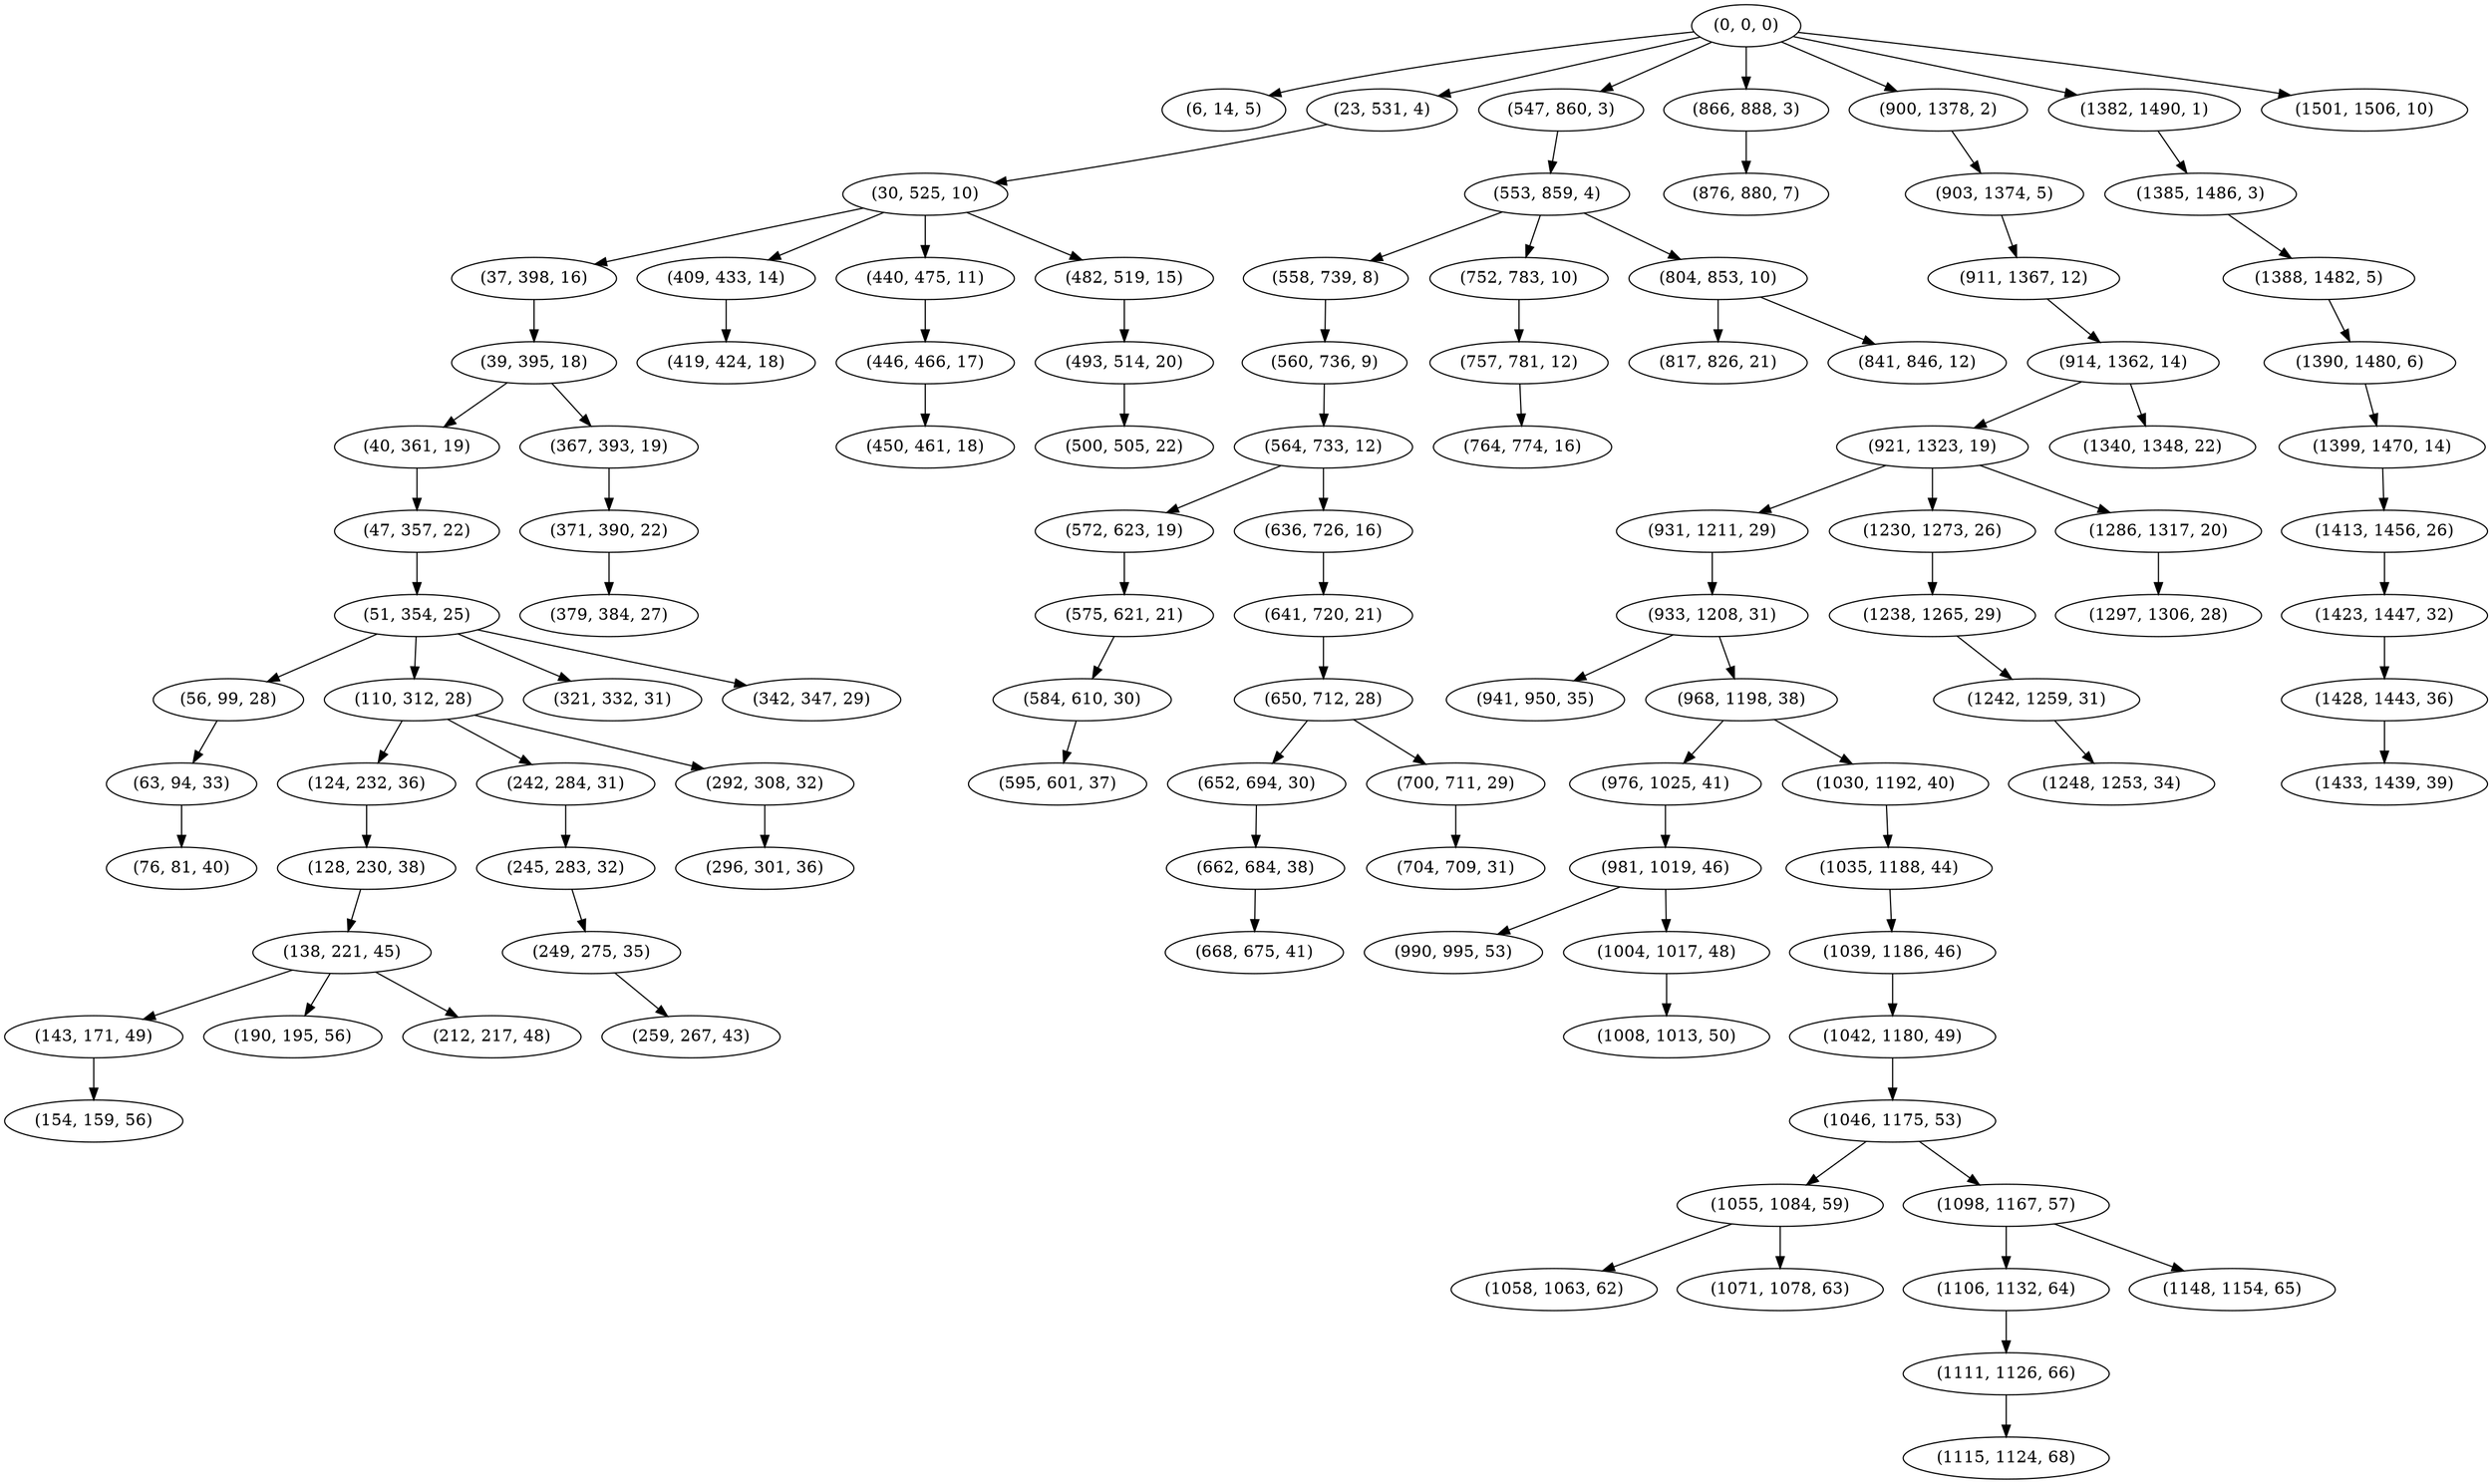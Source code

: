 digraph tree {
    "(0, 0, 0)";
    "(6, 14, 5)";
    "(23, 531, 4)";
    "(30, 525, 10)";
    "(37, 398, 16)";
    "(39, 395, 18)";
    "(40, 361, 19)";
    "(47, 357, 22)";
    "(51, 354, 25)";
    "(56, 99, 28)";
    "(63, 94, 33)";
    "(76, 81, 40)";
    "(110, 312, 28)";
    "(124, 232, 36)";
    "(128, 230, 38)";
    "(138, 221, 45)";
    "(143, 171, 49)";
    "(154, 159, 56)";
    "(190, 195, 56)";
    "(212, 217, 48)";
    "(242, 284, 31)";
    "(245, 283, 32)";
    "(249, 275, 35)";
    "(259, 267, 43)";
    "(292, 308, 32)";
    "(296, 301, 36)";
    "(321, 332, 31)";
    "(342, 347, 29)";
    "(367, 393, 19)";
    "(371, 390, 22)";
    "(379, 384, 27)";
    "(409, 433, 14)";
    "(419, 424, 18)";
    "(440, 475, 11)";
    "(446, 466, 17)";
    "(450, 461, 18)";
    "(482, 519, 15)";
    "(493, 514, 20)";
    "(500, 505, 22)";
    "(547, 860, 3)";
    "(553, 859, 4)";
    "(558, 739, 8)";
    "(560, 736, 9)";
    "(564, 733, 12)";
    "(572, 623, 19)";
    "(575, 621, 21)";
    "(584, 610, 30)";
    "(595, 601, 37)";
    "(636, 726, 16)";
    "(641, 720, 21)";
    "(650, 712, 28)";
    "(652, 694, 30)";
    "(662, 684, 38)";
    "(668, 675, 41)";
    "(700, 711, 29)";
    "(704, 709, 31)";
    "(752, 783, 10)";
    "(757, 781, 12)";
    "(764, 774, 16)";
    "(804, 853, 10)";
    "(817, 826, 21)";
    "(841, 846, 12)";
    "(866, 888, 3)";
    "(876, 880, 7)";
    "(900, 1378, 2)";
    "(903, 1374, 5)";
    "(911, 1367, 12)";
    "(914, 1362, 14)";
    "(921, 1323, 19)";
    "(931, 1211, 29)";
    "(933, 1208, 31)";
    "(941, 950, 35)";
    "(968, 1198, 38)";
    "(976, 1025, 41)";
    "(981, 1019, 46)";
    "(990, 995, 53)";
    "(1004, 1017, 48)";
    "(1008, 1013, 50)";
    "(1030, 1192, 40)";
    "(1035, 1188, 44)";
    "(1039, 1186, 46)";
    "(1042, 1180, 49)";
    "(1046, 1175, 53)";
    "(1055, 1084, 59)";
    "(1058, 1063, 62)";
    "(1071, 1078, 63)";
    "(1098, 1167, 57)";
    "(1106, 1132, 64)";
    "(1111, 1126, 66)";
    "(1115, 1124, 68)";
    "(1148, 1154, 65)";
    "(1230, 1273, 26)";
    "(1238, 1265, 29)";
    "(1242, 1259, 31)";
    "(1248, 1253, 34)";
    "(1286, 1317, 20)";
    "(1297, 1306, 28)";
    "(1340, 1348, 22)";
    "(1382, 1490, 1)";
    "(1385, 1486, 3)";
    "(1388, 1482, 5)";
    "(1390, 1480, 6)";
    "(1399, 1470, 14)";
    "(1413, 1456, 26)";
    "(1423, 1447, 32)";
    "(1428, 1443, 36)";
    "(1433, 1439, 39)";
    "(1501, 1506, 10)";
    "(0, 0, 0)" -> "(6, 14, 5)";
    "(0, 0, 0)" -> "(23, 531, 4)";
    "(0, 0, 0)" -> "(547, 860, 3)";
    "(0, 0, 0)" -> "(866, 888, 3)";
    "(0, 0, 0)" -> "(900, 1378, 2)";
    "(0, 0, 0)" -> "(1382, 1490, 1)";
    "(0, 0, 0)" -> "(1501, 1506, 10)";
    "(23, 531, 4)" -> "(30, 525, 10)";
    "(30, 525, 10)" -> "(37, 398, 16)";
    "(30, 525, 10)" -> "(409, 433, 14)";
    "(30, 525, 10)" -> "(440, 475, 11)";
    "(30, 525, 10)" -> "(482, 519, 15)";
    "(37, 398, 16)" -> "(39, 395, 18)";
    "(39, 395, 18)" -> "(40, 361, 19)";
    "(39, 395, 18)" -> "(367, 393, 19)";
    "(40, 361, 19)" -> "(47, 357, 22)";
    "(47, 357, 22)" -> "(51, 354, 25)";
    "(51, 354, 25)" -> "(56, 99, 28)";
    "(51, 354, 25)" -> "(110, 312, 28)";
    "(51, 354, 25)" -> "(321, 332, 31)";
    "(51, 354, 25)" -> "(342, 347, 29)";
    "(56, 99, 28)" -> "(63, 94, 33)";
    "(63, 94, 33)" -> "(76, 81, 40)";
    "(110, 312, 28)" -> "(124, 232, 36)";
    "(110, 312, 28)" -> "(242, 284, 31)";
    "(110, 312, 28)" -> "(292, 308, 32)";
    "(124, 232, 36)" -> "(128, 230, 38)";
    "(128, 230, 38)" -> "(138, 221, 45)";
    "(138, 221, 45)" -> "(143, 171, 49)";
    "(138, 221, 45)" -> "(190, 195, 56)";
    "(138, 221, 45)" -> "(212, 217, 48)";
    "(143, 171, 49)" -> "(154, 159, 56)";
    "(242, 284, 31)" -> "(245, 283, 32)";
    "(245, 283, 32)" -> "(249, 275, 35)";
    "(249, 275, 35)" -> "(259, 267, 43)";
    "(292, 308, 32)" -> "(296, 301, 36)";
    "(367, 393, 19)" -> "(371, 390, 22)";
    "(371, 390, 22)" -> "(379, 384, 27)";
    "(409, 433, 14)" -> "(419, 424, 18)";
    "(440, 475, 11)" -> "(446, 466, 17)";
    "(446, 466, 17)" -> "(450, 461, 18)";
    "(482, 519, 15)" -> "(493, 514, 20)";
    "(493, 514, 20)" -> "(500, 505, 22)";
    "(547, 860, 3)" -> "(553, 859, 4)";
    "(553, 859, 4)" -> "(558, 739, 8)";
    "(553, 859, 4)" -> "(752, 783, 10)";
    "(553, 859, 4)" -> "(804, 853, 10)";
    "(558, 739, 8)" -> "(560, 736, 9)";
    "(560, 736, 9)" -> "(564, 733, 12)";
    "(564, 733, 12)" -> "(572, 623, 19)";
    "(564, 733, 12)" -> "(636, 726, 16)";
    "(572, 623, 19)" -> "(575, 621, 21)";
    "(575, 621, 21)" -> "(584, 610, 30)";
    "(584, 610, 30)" -> "(595, 601, 37)";
    "(636, 726, 16)" -> "(641, 720, 21)";
    "(641, 720, 21)" -> "(650, 712, 28)";
    "(650, 712, 28)" -> "(652, 694, 30)";
    "(650, 712, 28)" -> "(700, 711, 29)";
    "(652, 694, 30)" -> "(662, 684, 38)";
    "(662, 684, 38)" -> "(668, 675, 41)";
    "(700, 711, 29)" -> "(704, 709, 31)";
    "(752, 783, 10)" -> "(757, 781, 12)";
    "(757, 781, 12)" -> "(764, 774, 16)";
    "(804, 853, 10)" -> "(817, 826, 21)";
    "(804, 853, 10)" -> "(841, 846, 12)";
    "(866, 888, 3)" -> "(876, 880, 7)";
    "(900, 1378, 2)" -> "(903, 1374, 5)";
    "(903, 1374, 5)" -> "(911, 1367, 12)";
    "(911, 1367, 12)" -> "(914, 1362, 14)";
    "(914, 1362, 14)" -> "(921, 1323, 19)";
    "(914, 1362, 14)" -> "(1340, 1348, 22)";
    "(921, 1323, 19)" -> "(931, 1211, 29)";
    "(921, 1323, 19)" -> "(1230, 1273, 26)";
    "(921, 1323, 19)" -> "(1286, 1317, 20)";
    "(931, 1211, 29)" -> "(933, 1208, 31)";
    "(933, 1208, 31)" -> "(941, 950, 35)";
    "(933, 1208, 31)" -> "(968, 1198, 38)";
    "(968, 1198, 38)" -> "(976, 1025, 41)";
    "(968, 1198, 38)" -> "(1030, 1192, 40)";
    "(976, 1025, 41)" -> "(981, 1019, 46)";
    "(981, 1019, 46)" -> "(990, 995, 53)";
    "(981, 1019, 46)" -> "(1004, 1017, 48)";
    "(1004, 1017, 48)" -> "(1008, 1013, 50)";
    "(1030, 1192, 40)" -> "(1035, 1188, 44)";
    "(1035, 1188, 44)" -> "(1039, 1186, 46)";
    "(1039, 1186, 46)" -> "(1042, 1180, 49)";
    "(1042, 1180, 49)" -> "(1046, 1175, 53)";
    "(1046, 1175, 53)" -> "(1055, 1084, 59)";
    "(1046, 1175, 53)" -> "(1098, 1167, 57)";
    "(1055, 1084, 59)" -> "(1058, 1063, 62)";
    "(1055, 1084, 59)" -> "(1071, 1078, 63)";
    "(1098, 1167, 57)" -> "(1106, 1132, 64)";
    "(1098, 1167, 57)" -> "(1148, 1154, 65)";
    "(1106, 1132, 64)" -> "(1111, 1126, 66)";
    "(1111, 1126, 66)" -> "(1115, 1124, 68)";
    "(1230, 1273, 26)" -> "(1238, 1265, 29)";
    "(1238, 1265, 29)" -> "(1242, 1259, 31)";
    "(1242, 1259, 31)" -> "(1248, 1253, 34)";
    "(1286, 1317, 20)" -> "(1297, 1306, 28)";
    "(1382, 1490, 1)" -> "(1385, 1486, 3)";
    "(1385, 1486, 3)" -> "(1388, 1482, 5)";
    "(1388, 1482, 5)" -> "(1390, 1480, 6)";
    "(1390, 1480, 6)" -> "(1399, 1470, 14)";
    "(1399, 1470, 14)" -> "(1413, 1456, 26)";
    "(1413, 1456, 26)" -> "(1423, 1447, 32)";
    "(1423, 1447, 32)" -> "(1428, 1443, 36)";
    "(1428, 1443, 36)" -> "(1433, 1439, 39)";
}
